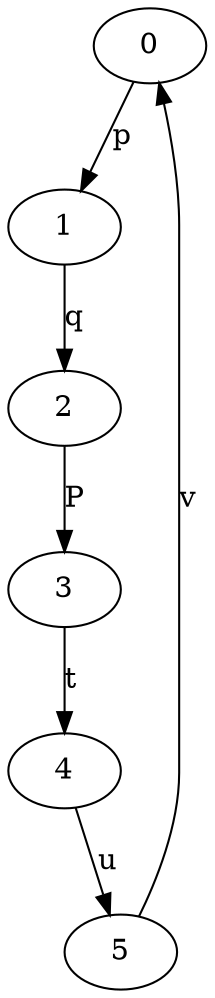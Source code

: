 digraph {
		0 -> 1[label="p"];
		1 -> 2[label="q"];
		2 -> 3[label="P"];
		3 -> 4[label="t"];
		4 -> 5[label="u"];
		5 -> 0[label="v"];
	}
	

